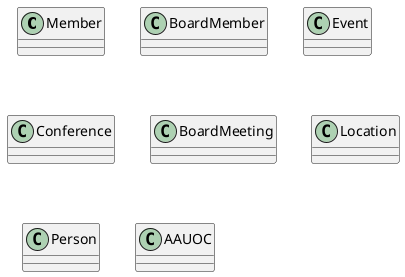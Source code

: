 @startuml
class Member{
}

class BoardMember{
}

class Event{
}

class Conference{
}

class BoardMeeting{
}

class Location{
}

class Person{
}

class AAUOC{
}
@enduml